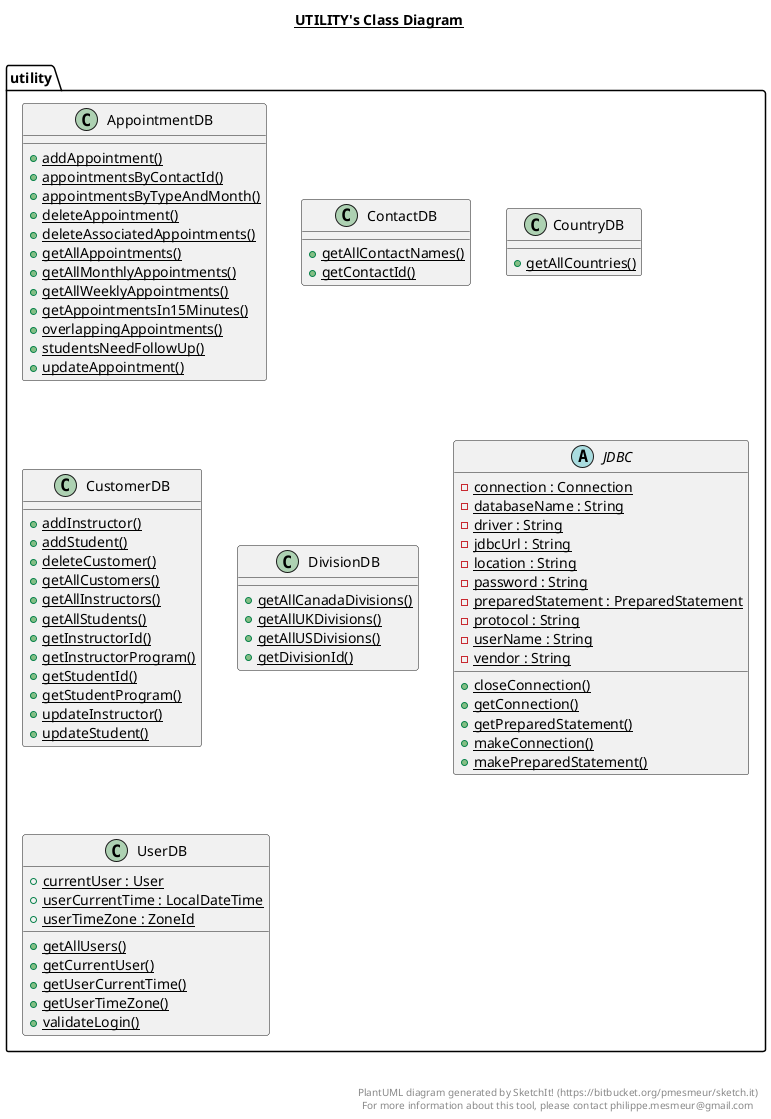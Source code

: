 @startuml

title __UTILITY's Class Diagram__\n

  namespace utility {
    class utility.AppointmentDB {
        {static} + addAppointment()
        {static} + appointmentsByContactId()
        {static} + appointmentsByTypeAndMonth()
        {static} + deleteAppointment()
        {static} + deleteAssociatedAppointments()
        {static} + getAllAppointments()
        {static} + getAllMonthlyAppointments()
        {static} + getAllWeeklyAppointments()
        {static} + getAppointmentsIn15Minutes()
        {static} + overlappingAppointments()
        {static} + studentsNeedFollowUp()
        {static} + updateAppointment()
    }
  }
  

  namespace utility {
    class utility.ContactDB {
        {static} + getAllContactNames()
        {static} + getContactId()
    }
  }
  

  namespace utility {
    class utility.CountryDB {
        {static} + getAllCountries()
    }
  }
  

  namespace utility {
    class utility.CustomerDB {
        {static} + addInstructor()
        {static} + addStudent()
        {static} + deleteCustomer()
        {static} + getAllCustomers()
        {static} + getAllInstructors()
        {static} + getAllStudents()
        {static} + getInstructorId()
        {static} + getInstructorProgram()
        {static} + getStudentId()
        {static} + getStudentProgram()
        {static} + updateInstructor()
        {static} + updateStudent()
    }
  }
  

  namespace utility {
    class utility.DivisionDB {
        {static} + getAllCanadaDivisions()
        {static} + getAllUKDivisions()
        {static} + getAllUSDivisions()
        {static} + getDivisionId()
    }
  }
  

  namespace utility {
    abstract class utility.JDBC {
        {static} - connection : Connection
        {static} - databaseName : String
        {static} - driver : String
        {static} - jdbcUrl : String
        {static} - location : String
        {static} - password : String
        {static} - preparedStatement : PreparedStatement
        {static} - protocol : String
        {static} - userName : String
        {static} - vendor : String
        {static} + closeConnection()
        {static} + getConnection()
        {static} + getPreparedStatement()
        {static} + makeConnection()
        {static} + makePreparedStatement()
    }
  }
  

  namespace utility {
    class utility.UserDB {
        {static} + currentUser : User
        {static} + userCurrentTime : LocalDateTime
        {static} + userTimeZone : ZoneId
        {static} + getAllUsers()
        {static} + getCurrentUser()
        {static} + getUserCurrentTime()
        {static} + getUserTimeZone()
        {static} + validateLogin()
    }
  }
  



right footer


PlantUML diagram generated by SketchIt! (https://bitbucket.org/pmesmeur/sketch.it)
For more information about this tool, please contact philippe.mesmeur@gmail.com
endfooter

@enduml
